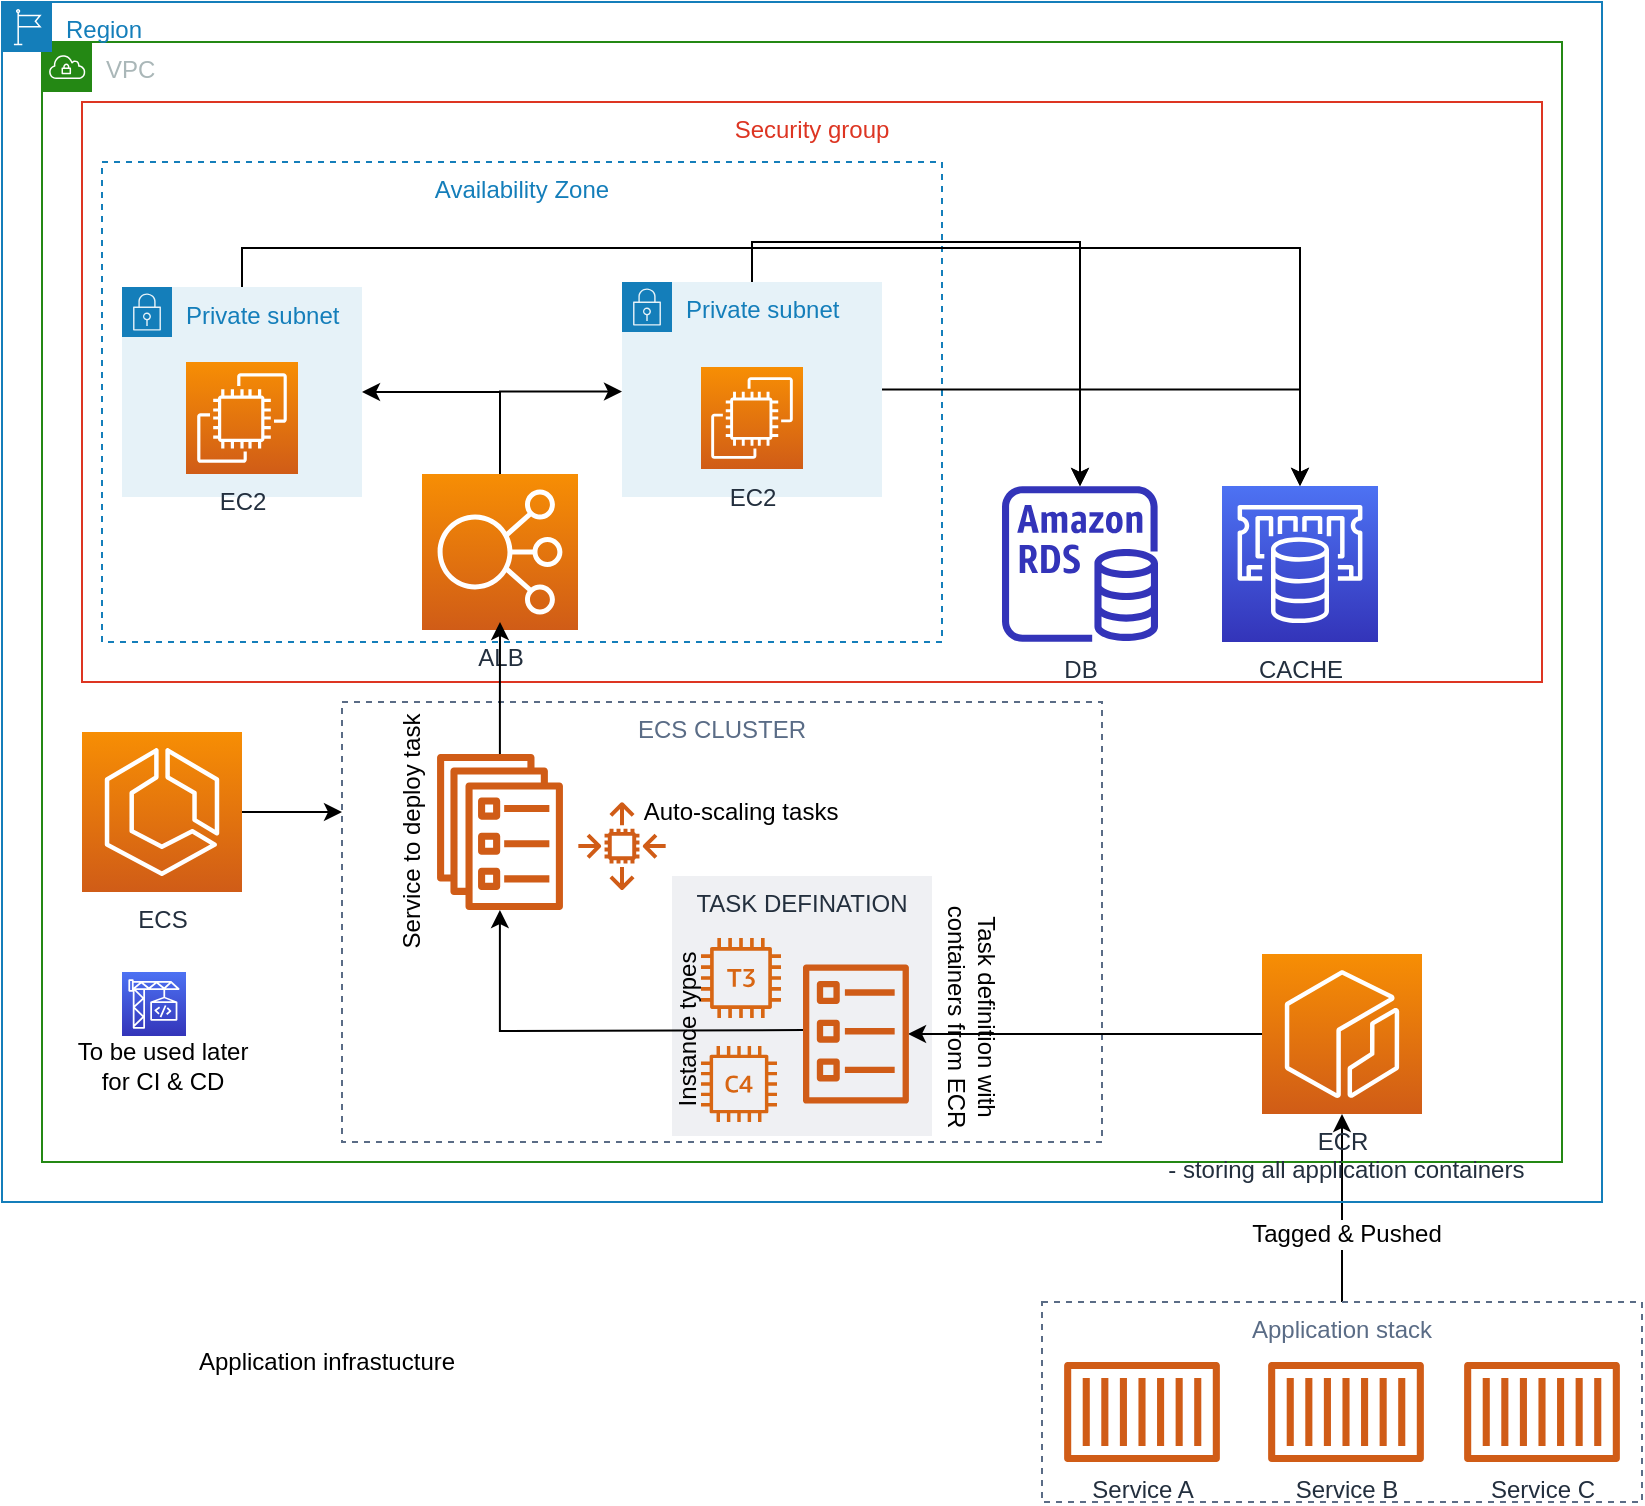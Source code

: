 <mxfile version="12.7.9" type="github">
  <diagram id="vbmABFijaEN7yRa1TWVK" name="Page-1">
    <mxGraphModel dx="1143" dy="628" grid="1" gridSize="10" guides="1" tooltips="1" connect="1" arrows="1" fold="1" page="1" pageScale="1" pageWidth="850" pageHeight="1100" math="0" shadow="0">
      <root>
        <mxCell id="0" />
        <mxCell id="1" parent="0" />
        <mxCell id="fUN00b8Xxg0_f-7FElX_-54" style="edgeStyle=orthogonalEdgeStyle;rounded=0;orthogonalLoop=1;jettySize=auto;html=1;exitX=0.5;exitY=0;exitDx=0;exitDy=0;" parent="1" source="fUN00b8Xxg0_f-7FElX_-53" target="fUN00b8Xxg0_f-7FElX_-3" edge="1">
          <mxGeometry relative="1" as="geometry" />
        </mxCell>
        <mxCell id="fUN00b8Xxg0_f-7FElX_-55" value="Tagged &amp;amp; Pushed" style="text;html=1;align=center;verticalAlign=middle;resizable=0;points=[];labelBackgroundColor=#ffffff;" parent="fUN00b8Xxg0_f-7FElX_-54" vertex="1" connectable="0">
          <mxGeometry x="-0.277" y="-2" relative="1" as="geometry">
            <mxPoint as="offset" />
          </mxGeometry>
        </mxCell>
        <mxCell id="fUN00b8Xxg0_f-7FElX_-53" value="Application stack" style="fillColor=none;strokeColor=#5A6C86;dashed=1;verticalAlign=top;fontStyle=0;fontColor=#5A6C86;" parent="1" vertex="1">
          <mxGeometry x="540" y="670" width="300" height="100" as="geometry" />
        </mxCell>
        <mxCell id="fUN00b8Xxg0_f-7FElX_-5" value="VPC" style="points=[[0,0],[0.25,0],[0.5,0],[0.75,0],[1,0],[1,0.25],[1,0.5],[1,0.75],[1,1],[0.75,1],[0.5,1],[0.25,1],[0,1],[0,0.75],[0,0.5],[0,0.25]];outlineConnect=0;gradientColor=none;html=1;whiteSpace=wrap;fontSize=12;fontStyle=0;shape=mxgraph.aws4.group;grIcon=mxgraph.aws4.group_vpc;strokeColor=#248814;fillColor=none;verticalAlign=top;align=left;spacingLeft=30;fontColor=#AAB7B8;dashed=0;" parent="1" vertex="1">
          <mxGeometry x="40" y="40" width="760" height="560" as="geometry" />
        </mxCell>
        <mxCell id="fUN00b8Xxg0_f-7FElX_-4" value="Region" style="points=[[0,0],[0.25,0],[0.5,0],[0.75,0],[1,0],[1,0.25],[1,0.5],[1,0.75],[1,1],[0.75,1],[0.5,1],[0.25,1],[0,1],[0,0.75],[0,0.5],[0,0.25]];outlineConnect=0;gradientColor=none;html=1;whiteSpace=wrap;fontSize=12;fontStyle=0;shape=mxgraph.aws4.group;grIcon=mxgraph.aws4.group_region;strokeColor=#147EBA;fillColor=none;verticalAlign=top;align=left;spacingLeft=30;fontColor=#147EBA;dashed=0;" parent="1" vertex="1">
          <mxGeometry x="20" y="20" width="800" height="600" as="geometry" />
        </mxCell>
        <mxCell id="fUN00b8Xxg0_f-7FElX_-32" value="ECS CLUSTER" style="fillColor=none;strokeColor=#5A6C86;dashed=1;verticalAlign=top;fontStyle=0;fontColor=#5A6C86;" parent="1" vertex="1">
          <mxGeometry x="190" y="370" width="380" height="220" as="geometry" />
        </mxCell>
        <mxCell id="fUN00b8Xxg0_f-7FElX_-25" value="TASK DEFINATION" style="fillColor=#EFF0F3;strokeColor=none;dashed=0;verticalAlign=top;fontStyle=0;fontColor=#232F3D;" parent="1" vertex="1">
          <mxGeometry x="355" y="457" width="130" height="130" as="geometry" />
        </mxCell>
        <mxCell id="fUN00b8Xxg0_f-7FElX_-10" value="Security group" style="fillColor=none;strokeColor=#DD3522;verticalAlign=top;fontStyle=0;fontColor=#DD3522;" parent="1" vertex="1">
          <mxGeometry x="60" y="70" width="730" height="290" as="geometry" />
        </mxCell>
        <mxCell id="fUN00b8Xxg0_f-7FElX_-9" value="Availability Zone" style="fillColor=none;strokeColor=#147EBA;dashed=1;verticalAlign=top;fontStyle=0;fontColor=#147EBA;" parent="1" vertex="1">
          <mxGeometry x="70" y="100" width="420" height="240" as="geometry" />
        </mxCell>
        <mxCell id="fUN00b8Xxg0_f-7FElX_-33" style="edgeStyle=orthogonalEdgeStyle;rounded=0;orthogonalLoop=1;jettySize=auto;html=1;entryX=0;entryY=0.25;entryDx=0;entryDy=0;" parent="1" source="fUN00b8Xxg0_f-7FElX_-1" target="fUN00b8Xxg0_f-7FElX_-32" edge="1">
          <mxGeometry relative="1" as="geometry" />
        </mxCell>
        <mxCell id="fUN00b8Xxg0_f-7FElX_-1" value="&lt;div&gt;ECS&lt;/div&gt;" style="outlineConnect=0;fontColor=#232F3E;gradientColor=#F78E04;gradientDirection=north;fillColor=#D05C17;strokeColor=#ffffff;dashed=0;verticalLabelPosition=bottom;verticalAlign=top;align=center;html=1;fontSize=12;fontStyle=0;aspect=fixed;shape=mxgraph.aws4.resourceIcon;resIcon=mxgraph.aws4.ecs;" parent="1" vertex="1">
          <mxGeometry x="60" y="385" width="80" height="80" as="geometry" />
        </mxCell>
        <mxCell id="fUN00b8Xxg0_f-7FElX_-28" style="edgeStyle=orthogonalEdgeStyle;rounded=0;orthogonalLoop=1;jettySize=auto;html=1;entryX=0.992;entryY=0.5;entryDx=0;entryDy=0;entryPerimeter=0;" parent="1" source="fUN00b8Xxg0_f-7FElX_-3" target="fUN00b8Xxg0_f-7FElX_-27" edge="1">
          <mxGeometry relative="1" as="geometry" />
        </mxCell>
        <mxCell id="fUN00b8Xxg0_f-7FElX_-41" style="edgeStyle=orthogonalEdgeStyle;rounded=0;orthogonalLoop=1;jettySize=auto;html=1;exitX=0.5;exitY=0;exitDx=0;exitDy=0;" parent="1" source="fUN00b8Xxg0_f-7FElX_-7" target="fUN00b8Xxg0_f-7FElX_-13" edge="1">
          <mxGeometry relative="1" as="geometry">
            <Array as="points">
              <mxPoint x="140" y="143" />
              <mxPoint x="559" y="143" />
            </Array>
          </mxGeometry>
        </mxCell>
        <mxCell id="fUN00b8Xxg0_f-7FElX_-43" style="edgeStyle=orthogonalEdgeStyle;rounded=0;orthogonalLoop=1;jettySize=auto;html=1;exitX=0.5;exitY=0;exitDx=0;exitDy=0;" parent="1" source="fUN00b8Xxg0_f-7FElX_-7" target="fUN00b8Xxg0_f-7FElX_-12" edge="1">
          <mxGeometry relative="1" as="geometry">
            <Array as="points">
              <mxPoint x="140" y="143" />
              <mxPoint x="669" y="143" />
            </Array>
          </mxGeometry>
        </mxCell>
        <mxCell id="fUN00b8Xxg0_f-7FElX_-7" value="Private subnet" style="points=[[0,0],[0.25,0],[0.5,0],[0.75,0],[1,0],[1,0.25],[1,0.5],[1,0.75],[1,1],[0.75,1],[0.5,1],[0.25,1],[0,1],[0,0.75],[0,0.5],[0,0.25]];outlineConnect=0;gradientColor=none;html=1;whiteSpace=wrap;fontSize=12;fontStyle=0;shape=mxgraph.aws4.group;grIcon=mxgraph.aws4.group_security_group;grStroke=0;strokeColor=#147EBA;fillColor=#E6F2F8;verticalAlign=top;align=left;spacingLeft=30;fontColor=#147EBA;dashed=0;" parent="1" vertex="1">
          <mxGeometry x="80" y="162.5" width="120" height="105" as="geometry" />
        </mxCell>
        <mxCell id="fUN00b8Xxg0_f-7FElX_-42" style="edgeStyle=orthogonalEdgeStyle;rounded=0;orthogonalLoop=1;jettySize=auto;html=1;exitX=0.5;exitY=0;exitDx=0;exitDy=0;" parent="1" edge="1">
          <mxGeometry relative="1" as="geometry">
            <mxPoint x="395" y="160" as="sourcePoint" />
            <mxPoint x="559" y="262" as="targetPoint" />
            <Array as="points">
              <mxPoint x="395" y="140" />
              <mxPoint x="559" y="140" />
            </Array>
          </mxGeometry>
        </mxCell>
        <mxCell id="fUN00b8Xxg0_f-7FElX_-44" style="edgeStyle=orthogonalEdgeStyle;rounded=0;orthogonalLoop=1;jettySize=auto;html=1;exitX=1;exitY=0.5;exitDx=0;exitDy=0;" parent="1" source="fUN00b8Xxg0_f-7FElX_-8" target="fUN00b8Xxg0_f-7FElX_-12" edge="1">
          <mxGeometry relative="1" as="geometry">
            <Array as="points">
              <mxPoint x="669" y="214" />
            </Array>
          </mxGeometry>
        </mxCell>
        <mxCell id="fUN00b8Xxg0_f-7FElX_-8" value="Private subnet" style="points=[[0,0],[0.25,0],[0.5,0],[0.75,0],[1,0],[1,0.25],[1,0.5],[1,0.75],[1,1],[0.75,1],[0.5,1],[0.25,1],[0,1],[0,0.75],[0,0.5],[0,0.25]];outlineConnect=0;gradientColor=none;html=1;whiteSpace=wrap;fontSize=12;fontStyle=0;shape=mxgraph.aws4.group;grIcon=mxgraph.aws4.group_security_group;grStroke=0;strokeColor=#147EBA;fillColor=#E6F2F8;verticalAlign=top;align=left;spacingLeft=30;fontColor=#147EBA;dashed=0;" parent="1" vertex="1">
          <mxGeometry x="330" y="160" width="130" height="107.5" as="geometry" />
        </mxCell>
        <mxCell id="fUN00b8Xxg0_f-7FElX_-12" value="CACHE" style="outlineConnect=0;fontColor=#232F3E;gradientColor=#4D72F3;gradientDirection=north;fillColor=#3334B9;strokeColor=#ffffff;dashed=0;verticalLabelPosition=bottom;verticalAlign=top;align=center;html=1;fontSize=12;fontStyle=0;aspect=fixed;shape=mxgraph.aws4.resourceIcon;resIcon=mxgraph.aws4.elasticache;" parent="1" vertex="1">
          <mxGeometry x="630" y="262" width="78" height="78" as="geometry" />
        </mxCell>
        <mxCell id="fUN00b8Xxg0_f-7FElX_-13" value="DB" style="outlineConnect=0;fontColor=#232F3E;gradientColor=none;fillColor=#3334B9;strokeColor=none;dashed=0;verticalLabelPosition=bottom;verticalAlign=top;align=center;html=1;fontSize=12;fontStyle=0;aspect=fixed;pointerEvents=1;shape=mxgraph.aws4.rds_instance;" parent="1" vertex="1">
          <mxGeometry x="520" y="262" width="78" height="78" as="geometry" />
        </mxCell>
        <mxCell id="fUN00b8Xxg0_f-7FElX_-14" value="EC2" style="outlineConnect=0;fontColor=#232F3E;gradientColor=#F78E04;gradientDirection=north;fillColor=#D05C17;strokeColor=#ffffff;dashed=0;verticalLabelPosition=bottom;verticalAlign=top;align=center;html=1;fontSize=12;fontStyle=0;aspect=fixed;shape=mxgraph.aws4.resourceIcon;resIcon=mxgraph.aws4.ec2;" parent="1" vertex="1">
          <mxGeometry x="112" y="200" width="56" height="56" as="geometry" />
        </mxCell>
        <mxCell id="fUN00b8Xxg0_f-7FElX_-15" value="EC2" style="outlineConnect=0;fontColor=#232F3E;gradientColor=#F78E04;gradientDirection=north;fillColor=#D05C17;strokeColor=#ffffff;dashed=0;verticalLabelPosition=bottom;verticalAlign=top;align=center;html=1;fontSize=12;fontStyle=0;aspect=fixed;shape=mxgraph.aws4.resourceIcon;resIcon=mxgraph.aws4.ec2;" parent="1" vertex="1">
          <mxGeometry x="369.5" y="202.5" width="51" height="51" as="geometry" />
        </mxCell>
        <mxCell id="fUN00b8Xxg0_f-7FElX_-18" style="edgeStyle=orthogonalEdgeStyle;rounded=0;orthogonalLoop=1;jettySize=auto;html=1;entryX=1;entryY=0.5;entryDx=0;entryDy=0;" parent="1" source="fUN00b8Xxg0_f-7FElX_-16" target="fUN00b8Xxg0_f-7FElX_-7" edge="1">
          <mxGeometry relative="1" as="geometry">
            <Array as="points">
              <mxPoint x="269" y="215" />
            </Array>
          </mxGeometry>
        </mxCell>
        <mxCell id="fUN00b8Xxg0_f-7FElX_-19" style="edgeStyle=orthogonalEdgeStyle;rounded=0;orthogonalLoop=1;jettySize=auto;html=1;entryX=0;entryY=0.5;entryDx=0;entryDy=0;" parent="1" edge="1">
          <mxGeometry relative="1" as="geometry">
            <mxPoint x="269" y="257" as="sourcePoint" />
            <mxPoint x="330" y="214.75" as="targetPoint" />
            <Array as="points">
              <mxPoint x="269" y="215" />
            </Array>
          </mxGeometry>
        </mxCell>
        <mxCell id="fUN00b8Xxg0_f-7FElX_-16" value="ALB" style="outlineConnect=0;fontColor=#232F3E;gradientColor=#F78E04;gradientDirection=north;fillColor=#D05C17;strokeColor=#ffffff;dashed=0;verticalLabelPosition=bottom;verticalAlign=top;align=center;html=1;fontSize=12;fontStyle=0;aspect=fixed;shape=mxgraph.aws4.resourceIcon;resIcon=mxgraph.aws4.elastic_load_balancing;" parent="1" vertex="1">
          <mxGeometry x="230" y="256" width="78" height="78" as="geometry" />
        </mxCell>
        <mxCell id="fUN00b8Xxg0_f-7FElX_-20" value="" style="outlineConnect=0;fontColor=#232F3E;gradientColor=none;fillColor=#D86613;strokeColor=none;dashed=0;verticalLabelPosition=bottom;verticalAlign=top;align=center;html=1;fontSize=12;fontStyle=0;aspect=fixed;pointerEvents=1;shape=mxgraph.aws4.t3_instance;" parent="1" vertex="1">
          <mxGeometry x="369.5" y="488" width="40" height="40" as="geometry" />
        </mxCell>
        <mxCell id="fUN00b8Xxg0_f-7FElX_-21" value="" style="outlineConnect=0;fontColor=#232F3E;gradientColor=none;fillColor=#D86613;strokeColor=none;dashed=0;verticalLabelPosition=bottom;verticalAlign=top;align=center;html=1;fontSize=12;fontStyle=0;aspect=fixed;pointerEvents=1;shape=mxgraph.aws4.c4_instance;" parent="1" vertex="1">
          <mxGeometry x="369.5" y="542" width="38" height="38" as="geometry" />
        </mxCell>
        <mxCell id="fUN00b8Xxg0_f-7FElX_-31" style="edgeStyle=orthogonalEdgeStyle;rounded=0;orthogonalLoop=1;jettySize=auto;html=1;entryX=0.5;entryY=0.949;entryDx=0;entryDy=0;entryPerimeter=0;" parent="1" source="fUN00b8Xxg0_f-7FElX_-23" target="fUN00b8Xxg0_f-7FElX_-16" edge="1">
          <mxGeometry relative="1" as="geometry" />
        </mxCell>
        <mxCell id="fUN00b8Xxg0_f-7FElX_-23" value="" style="outlineConnect=0;fontColor=#232F3E;gradientColor=none;fillColor=#D05C17;strokeColor=none;dashed=0;verticalLabelPosition=bottom;verticalAlign=top;align=center;html=1;fontSize=12;fontStyle=0;aspect=fixed;pointerEvents=1;shape=mxgraph.aws4.ecs_service;" parent="1" vertex="1">
          <mxGeometry x="237" y="396" width="64" height="78" as="geometry" />
        </mxCell>
        <mxCell id="fUN00b8Xxg0_f-7FElX_-24" value="Instance types" style="text;html=1;align=center;verticalAlign=middle;resizable=0;points=[];autosize=1;rotation=270;" parent="1" vertex="1">
          <mxGeometry x="318" y="524" width="90" height="20" as="geometry" />
        </mxCell>
        <mxCell id="fUN00b8Xxg0_f-7FElX_-29" style="edgeStyle=orthogonalEdgeStyle;rounded=0;orthogonalLoop=1;jettySize=auto;html=1;" parent="1" target="fUN00b8Xxg0_f-7FElX_-23" edge="1">
          <mxGeometry relative="1" as="geometry">
            <mxPoint x="420.5" y="534" as="sourcePoint" />
            <mxPoint x="269" y="463" as="targetPoint" />
          </mxGeometry>
        </mxCell>
        <mxCell id="fUN00b8Xxg0_f-7FElX_-27" value="" style="outlineConnect=0;fontColor=#232F3E;gradientColor=none;fillColor=#D05C17;strokeColor=none;dashed=0;verticalLabelPosition=bottom;verticalAlign=top;align=center;html=1;fontSize=12;fontStyle=0;aspect=fixed;pointerEvents=1;shape=mxgraph.aws4.ecs_task;" parent="1" vertex="1">
          <mxGeometry x="420.5" y="501" width="52.95" height="70" as="geometry" />
        </mxCell>
        <mxCell id="fUN00b8Xxg0_f-7FElX_-30" value="" style="outlineConnect=0;fontColor=#232F3E;gradientColor=none;fillColor=#D05C17;strokeColor=none;dashed=0;verticalLabelPosition=bottom;verticalAlign=top;align=center;html=1;fontSize=12;fontStyle=0;aspect=fixed;pointerEvents=1;shape=mxgraph.aws4.auto_scaling2;" parent="1" vertex="1">
          <mxGeometry x="308" y="420" width="44" height="44" as="geometry" />
        </mxCell>
        <mxCell id="fUN00b8Xxg0_f-7FElX_-34" value="Auto-scaling tasks" style="text;html=1;align=center;verticalAlign=middle;resizable=0;points=[];autosize=1;" parent="1" vertex="1">
          <mxGeometry x="333.5" y="415" width="110" height="20" as="geometry" />
        </mxCell>
        <mxCell id="fUN00b8Xxg0_f-7FElX_-36" value="Service to deploy task" style="text;html=1;align=center;verticalAlign=middle;resizable=0;points=[];autosize=1;rotation=270;" parent="1" vertex="1">
          <mxGeometry x="160" y="425" width="130" height="20" as="geometry" />
        </mxCell>
        <mxCell id="fUN00b8Xxg0_f-7FElX_-37" value="&lt;div&gt;Task definition with&lt;/div&gt;&lt;div&gt;containers from ECR&lt;br&gt; &lt;/div&gt;" style="text;html=1;align=center;verticalAlign=middle;resizable=0;points=[];autosize=1;rotation=90;" parent="1" vertex="1">
          <mxGeometry x="440" y="512" width="130" height="30" as="geometry" />
        </mxCell>
        <mxCell id="fUN00b8Xxg0_f-7FElX_-45" value="" style="outlineConnect=0;fontColor=#232F3E;gradientColor=#4D72F3;gradientDirection=north;fillColor=#3334B9;strokeColor=#ffffff;dashed=0;verticalLabelPosition=bottom;verticalAlign=top;align=center;html=1;fontSize=12;fontStyle=0;aspect=fixed;shape=mxgraph.aws4.resourceIcon;resIcon=mxgraph.aws4.codebuild;" parent="1" vertex="1">
          <mxGeometry x="80" y="505" width="32" height="32" as="geometry" />
        </mxCell>
        <mxCell id="fUN00b8Xxg0_f-7FElX_-46" value="&lt;div&gt;To be used later&lt;/div&gt;&lt;div&gt;for CI &amp;amp; CD&lt;br&gt;&lt;/div&gt;" style="text;html=1;align=center;verticalAlign=middle;resizable=0;points=[];autosize=1;" parent="1" vertex="1">
          <mxGeometry x="50" y="537" width="100" height="30" as="geometry" />
        </mxCell>
        <mxCell id="fUN00b8Xxg0_f-7FElX_-3" value="&lt;div&gt;ECR&lt;/div&gt;&lt;div&gt;&amp;nbsp;- storing all application containers&lt;/div&gt;" style="outlineConnect=0;fontColor=#232F3E;gradientColor=#F78E04;gradientDirection=north;fillColor=#D05C17;strokeColor=#ffffff;dashed=0;verticalLabelPosition=bottom;verticalAlign=top;align=center;html=1;fontSize=12;fontStyle=0;aspect=fixed;shape=mxgraph.aws4.resourceIcon;resIcon=mxgraph.aws4.ecr;" parent="1" vertex="1">
          <mxGeometry x="650" y="496" width="80" height="80" as="geometry" />
        </mxCell>
        <mxCell id="fUN00b8Xxg0_f-7FElX_-49" value="Service B" style="outlineConnect=0;fontColor=#232F3E;gradientColor=none;fillColor=#D05C17;strokeColor=none;dashed=0;verticalLabelPosition=bottom;verticalAlign=top;align=center;html=1;fontSize=12;fontStyle=0;aspect=fixed;pointerEvents=1;shape=mxgraph.aws4.container_1;" parent="1" vertex="1">
          <mxGeometry x="653" y="700" width="78" height="50" as="geometry" />
        </mxCell>
        <mxCell id="fUN00b8Xxg0_f-7FElX_-51" value="Service C" style="outlineConnect=0;fontColor=#232F3E;gradientColor=none;fillColor=#D05C17;strokeColor=none;dashed=0;verticalLabelPosition=bottom;verticalAlign=top;align=center;html=1;fontSize=12;fontStyle=0;aspect=fixed;pointerEvents=1;shape=mxgraph.aws4.container_1;" parent="1" vertex="1">
          <mxGeometry x="751" y="700" width="78" height="50" as="geometry" />
        </mxCell>
        <mxCell id="fUN00b8Xxg0_f-7FElX_-52" value="Service A" style="outlineConnect=0;fontColor=#232F3E;gradientColor=none;fillColor=#D05C17;strokeColor=none;dashed=0;verticalLabelPosition=bottom;verticalAlign=top;align=center;html=1;fontSize=12;fontStyle=0;aspect=fixed;pointerEvents=1;shape=mxgraph.aws4.container_1;" parent="1" vertex="1">
          <mxGeometry x="551" y="700" width="78" height="50" as="geometry" />
        </mxCell>
        <mxCell id="zU7pzIVGn5xbef__wyIA-1" value="&lt;div&gt;Application infrastucture&lt;/div&gt;" style="text;html=1;align=center;verticalAlign=middle;resizable=0;points=[];autosize=1;" vertex="1" parent="1">
          <mxGeometry x="112" y="690" width="140" height="20" as="geometry" />
        </mxCell>
      </root>
    </mxGraphModel>
  </diagram>
</mxfile>
